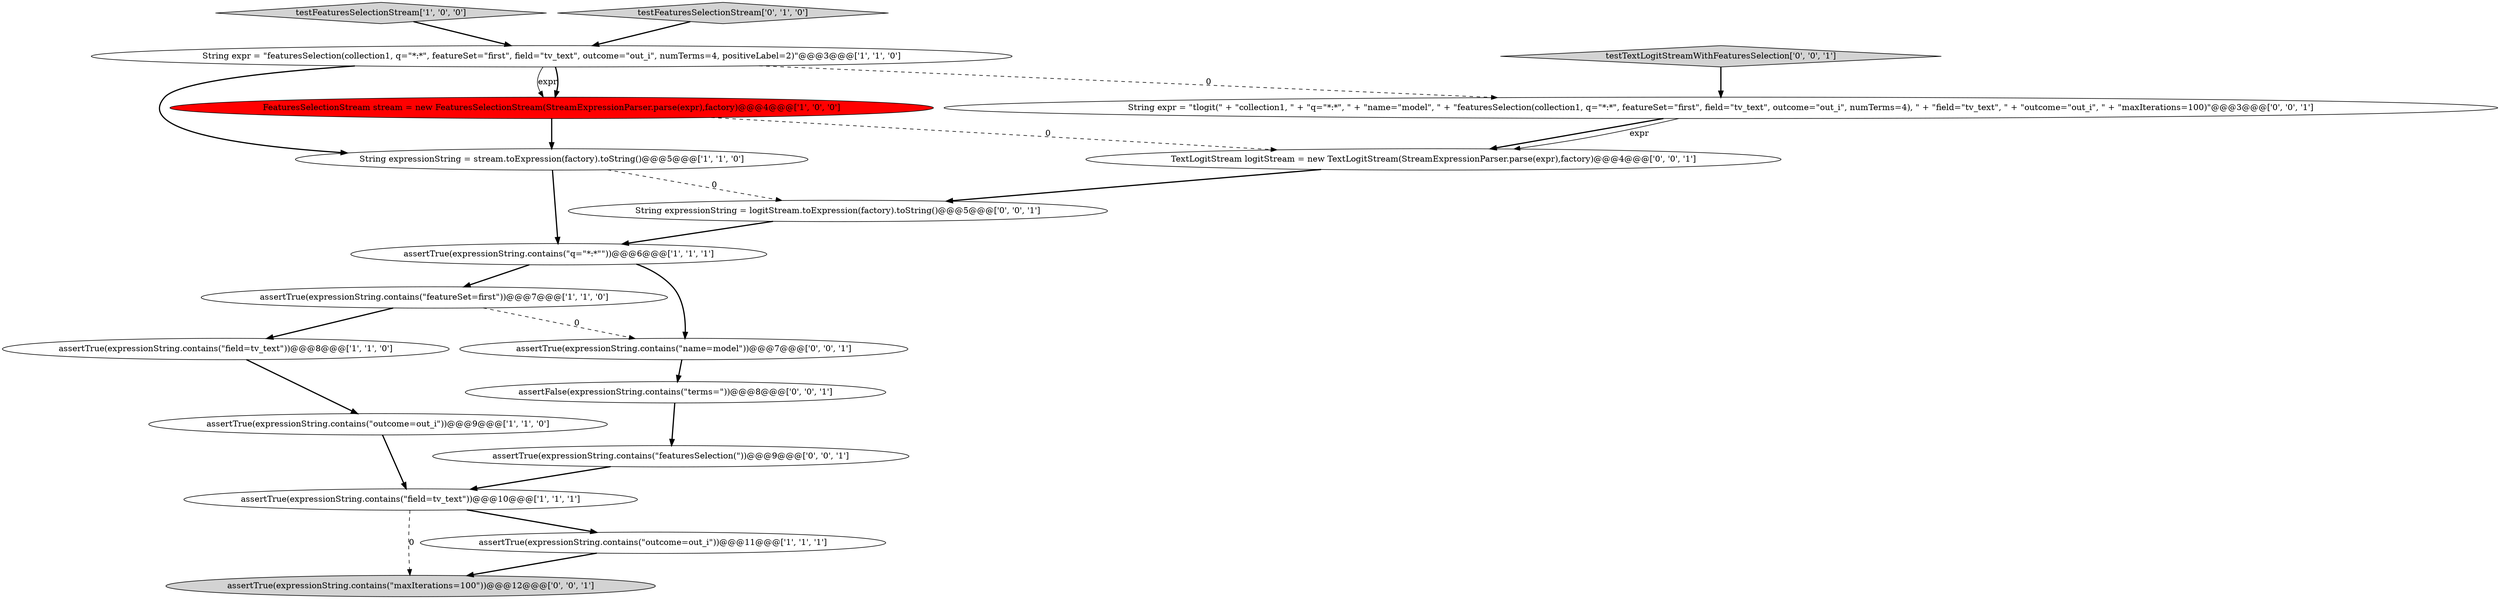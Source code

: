 digraph {
7 [style = filled, label = "assertTrue(expressionString.contains(\"q=\"*:*\"\"))@@@6@@@['1', '1', '1']", fillcolor = white, shape = ellipse image = "AAA0AAABBB1BBB"];
8 [style = filled, label = "assertTrue(expressionString.contains(\"outcome=out_i\"))@@@9@@@['1', '1', '0']", fillcolor = white, shape = ellipse image = "AAA0AAABBB1BBB"];
2 [style = filled, label = "testFeaturesSelectionStream['1', '0', '0']", fillcolor = lightgray, shape = diamond image = "AAA0AAABBB1BBB"];
9 [style = filled, label = "String expr = \"featuresSelection(collection1, q=\"*:*\", featureSet=\"first\", field=\"tv_text\", outcome=\"out_i\", numTerms=4, positiveLabel=2)\"@@@3@@@['1', '1', '0']", fillcolor = white, shape = ellipse image = "AAA0AAABBB1BBB"];
11 [style = filled, label = "assertTrue(expressionString.contains(\"name=model\"))@@@7@@@['0', '0', '1']", fillcolor = white, shape = ellipse image = "AAA0AAABBB3BBB"];
17 [style = filled, label = "assertFalse(expressionString.contains(\"terms=\"))@@@8@@@['0', '0', '1']", fillcolor = white, shape = ellipse image = "AAA0AAABBB3BBB"];
18 [style = filled, label = "testTextLogitStreamWithFeaturesSelection['0', '0', '1']", fillcolor = lightgray, shape = diamond image = "AAA0AAABBB3BBB"];
13 [style = filled, label = "assertTrue(expressionString.contains(\"featuresSelection(\"))@@@9@@@['0', '0', '1']", fillcolor = white, shape = ellipse image = "AAA0AAABBB3BBB"];
15 [style = filled, label = "TextLogitStream logitStream = new TextLogitStream(StreamExpressionParser.parse(expr),factory)@@@4@@@['0', '0', '1']", fillcolor = white, shape = ellipse image = "AAA0AAABBB3BBB"];
3 [style = filled, label = "String expressionString = stream.toExpression(factory).toString()@@@5@@@['1', '1', '0']", fillcolor = white, shape = ellipse image = "AAA0AAABBB1BBB"];
4 [style = filled, label = "assertTrue(expressionString.contains(\"field=tv_text\"))@@@10@@@['1', '1', '1']", fillcolor = white, shape = ellipse image = "AAA0AAABBB1BBB"];
10 [style = filled, label = "testFeaturesSelectionStream['0', '1', '0']", fillcolor = lightgray, shape = diamond image = "AAA0AAABBB2BBB"];
14 [style = filled, label = "assertTrue(expressionString.contains(\"maxIterations=100\"))@@@12@@@['0', '0', '1']", fillcolor = lightgray, shape = ellipse image = "AAA0AAABBB3BBB"];
12 [style = filled, label = "String expressionString = logitStream.toExpression(factory).toString()@@@5@@@['0', '0', '1']", fillcolor = white, shape = ellipse image = "AAA0AAABBB3BBB"];
0 [style = filled, label = "assertTrue(expressionString.contains(\"featureSet=first\"))@@@7@@@['1', '1', '0']", fillcolor = white, shape = ellipse image = "AAA0AAABBB1BBB"];
5 [style = filled, label = "assertTrue(expressionString.contains(\"outcome=out_i\"))@@@11@@@['1', '1', '1']", fillcolor = white, shape = ellipse image = "AAA0AAABBB1BBB"];
1 [style = filled, label = "FeaturesSelectionStream stream = new FeaturesSelectionStream(StreamExpressionParser.parse(expr),factory)@@@4@@@['1', '0', '0']", fillcolor = red, shape = ellipse image = "AAA1AAABBB1BBB"];
6 [style = filled, label = "assertTrue(expressionString.contains(\"field=tv_text\"))@@@8@@@['1', '1', '0']", fillcolor = white, shape = ellipse image = "AAA0AAABBB1BBB"];
16 [style = filled, label = "String expr = \"tlogit(\" + \"collection1, \" + \"q=\"*:*\", \" + \"name=\"model\", \" + \"featuresSelection(collection1, q=\"*:*\", featureSet=\"first\", field=\"tv_text\", outcome=\"out_i\", numTerms=4), \" + \"field=\"tv_text\", \" + \"outcome=\"out_i\", \" + \"maxIterations=100)\"@@@3@@@['0', '0', '1']", fillcolor = white, shape = ellipse image = "AAA0AAABBB3BBB"];
16->15 [style = bold, label=""];
9->16 [style = dashed, label="0"];
7->11 [style = bold, label=""];
9->1 [style = solid, label="expr"];
0->6 [style = bold, label=""];
1->15 [style = dashed, label="0"];
1->3 [style = bold, label=""];
7->0 [style = bold, label=""];
0->11 [style = dashed, label="0"];
2->9 [style = bold, label=""];
5->14 [style = bold, label=""];
12->7 [style = bold, label=""];
3->12 [style = dashed, label="0"];
3->7 [style = bold, label=""];
6->8 [style = bold, label=""];
9->3 [style = bold, label=""];
16->15 [style = solid, label="expr"];
11->17 [style = bold, label=""];
4->14 [style = dashed, label="0"];
10->9 [style = bold, label=""];
15->12 [style = bold, label=""];
17->13 [style = bold, label=""];
8->4 [style = bold, label=""];
9->1 [style = bold, label=""];
4->5 [style = bold, label=""];
13->4 [style = bold, label=""];
18->16 [style = bold, label=""];
}
